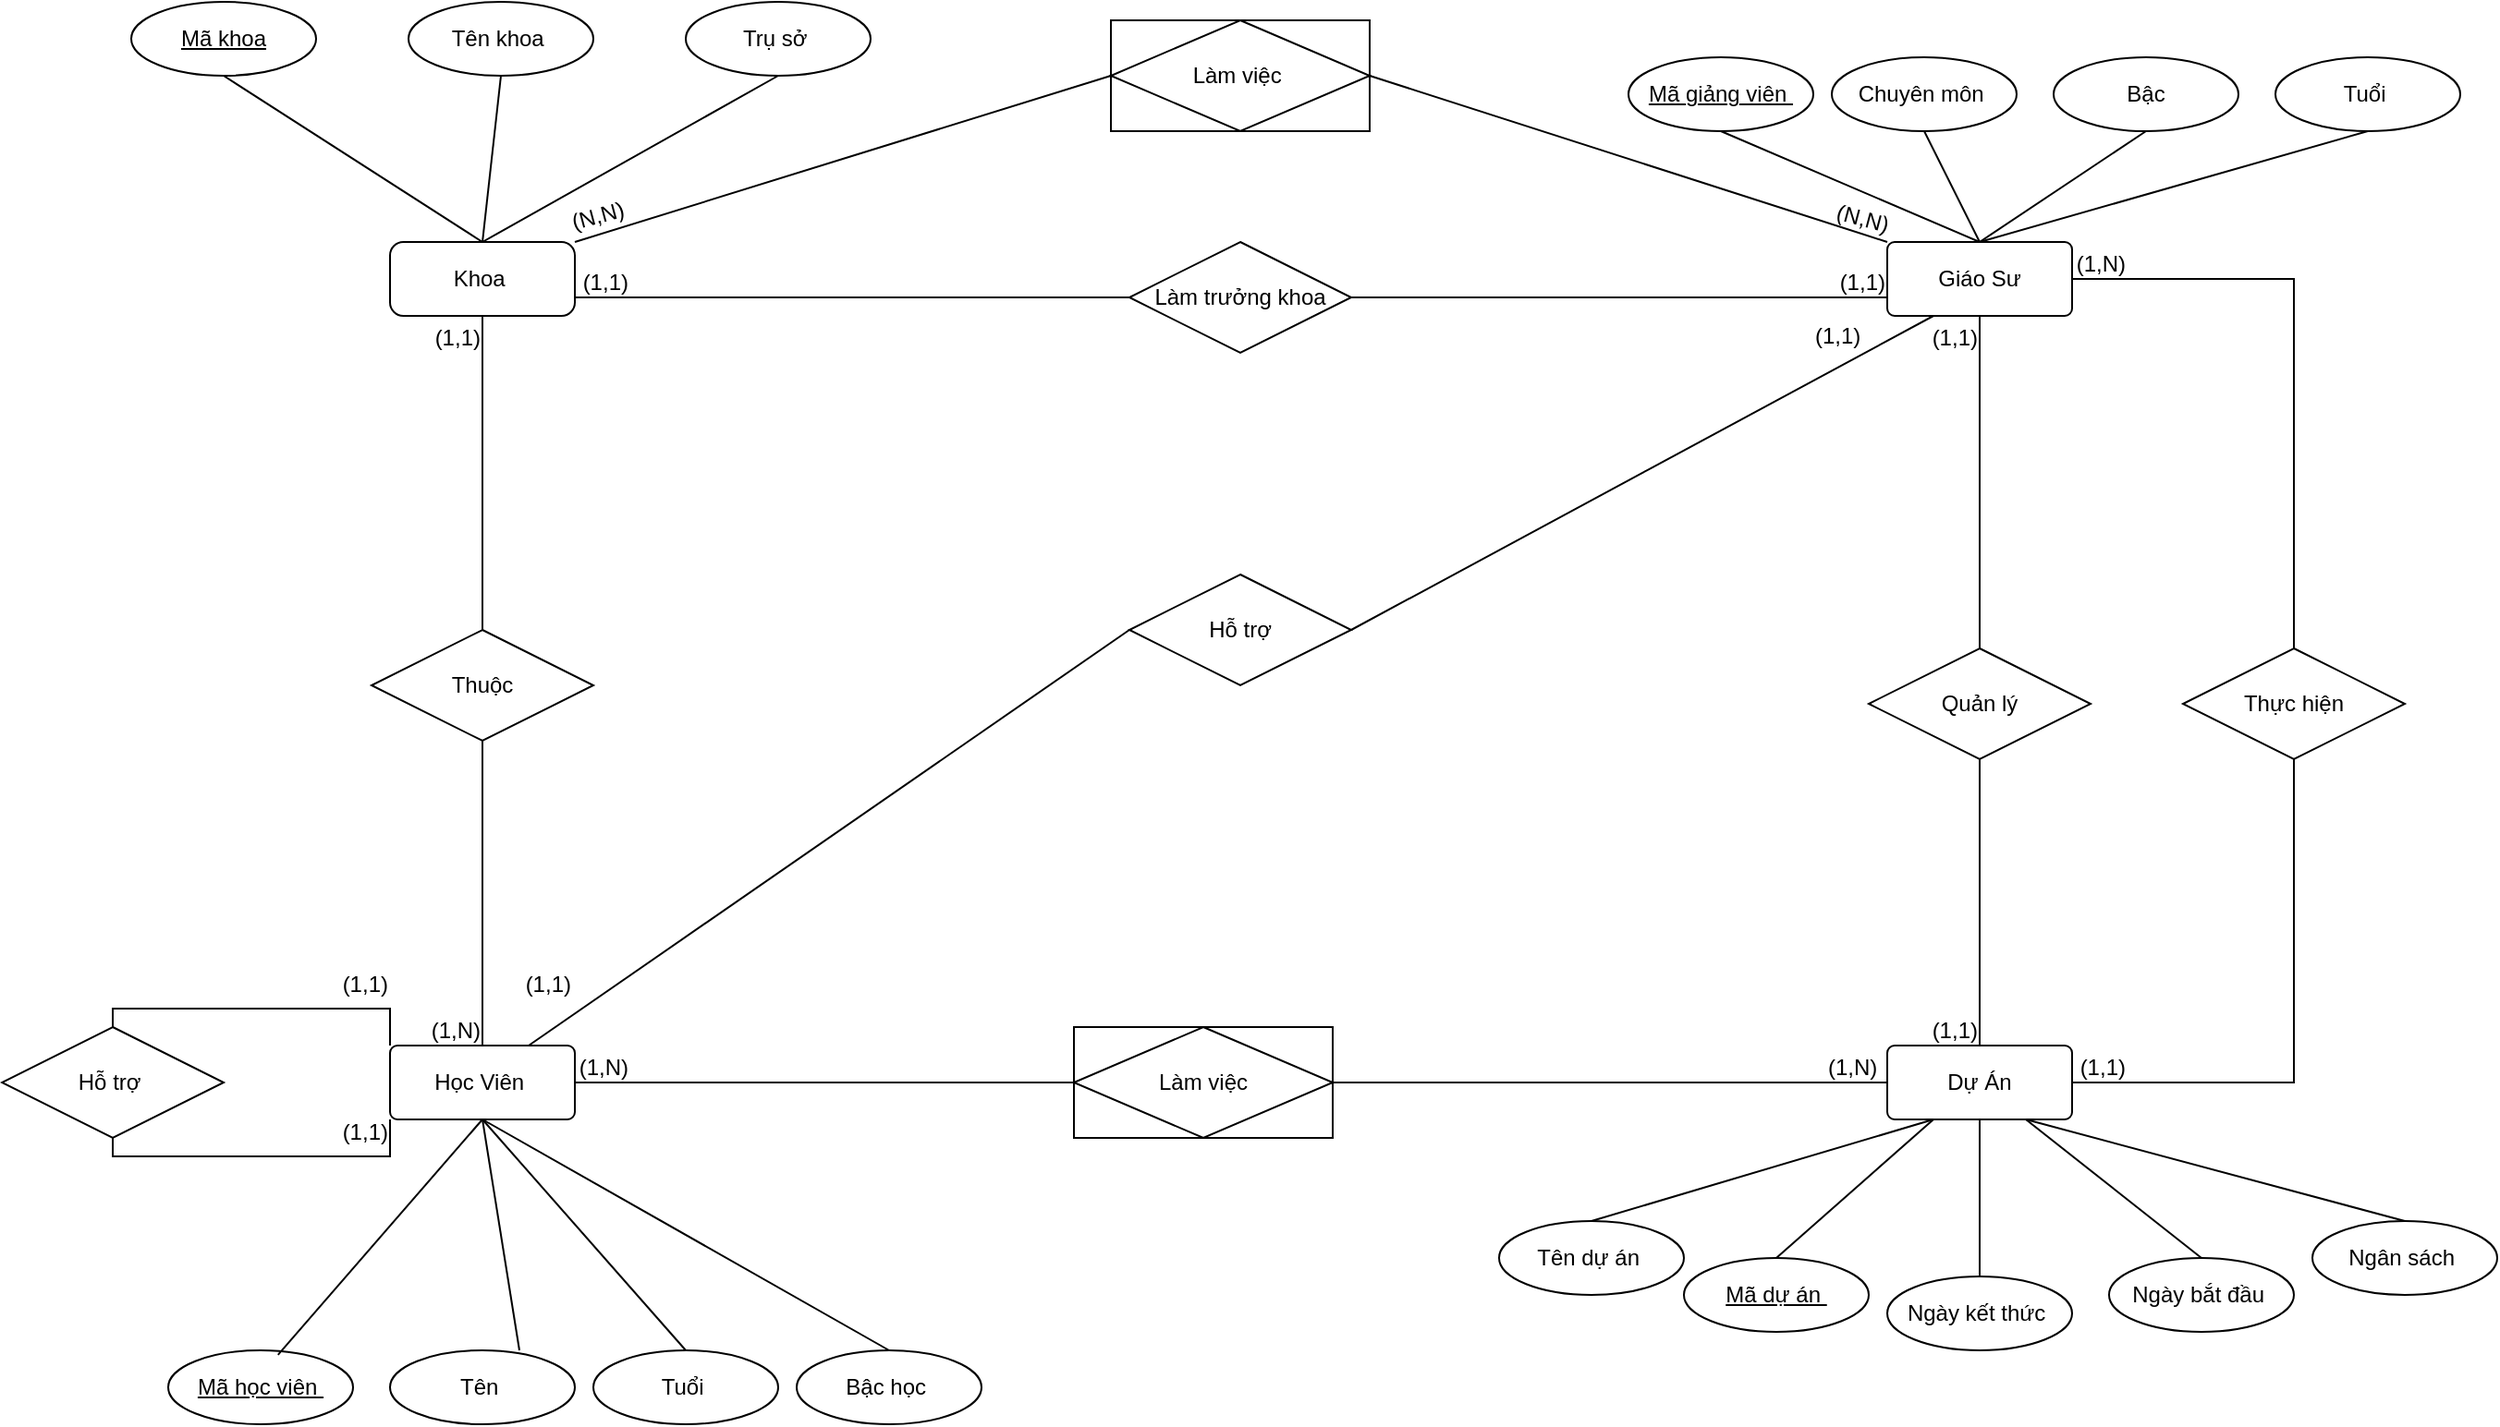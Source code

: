 <mxfile version="26.0.6">
  <diagram name="Trang-1" id="-fGfsdlCkmczdGnpzO3h">
    <mxGraphModel dx="3158" dy="2196" grid="1" gridSize="10" guides="1" tooltips="1" connect="1" arrows="1" fold="1" page="1" pageScale="1" pageWidth="827" pageHeight="1169" math="0" shadow="0">
      <root>
        <mxCell id="0" />
        <mxCell id="1" parent="0" />
        <mxCell id="ubS2rWoc4hu7I1gB1k5Q-1" value="Giáo Sư" style="rounded=1;arcSize=10;whiteSpace=wrap;html=1;align=center;" parent="1" vertex="1">
          <mxGeometry x="630" y="110" width="100" height="40" as="geometry" />
        </mxCell>
        <mxCell id="ubS2rWoc4hu7I1gB1k5Q-2" value="Mã giảng viên&amp;nbsp;" style="ellipse;whiteSpace=wrap;html=1;align=center;fontStyle=4;" parent="1" vertex="1">
          <mxGeometry x="490" y="10" width="100" height="40" as="geometry" />
        </mxCell>
        <mxCell id="ubS2rWoc4hu7I1gB1k5Q-3" value="" style="endArrow=none;html=1;rounded=0;exitX=0.5;exitY=0;exitDx=0;exitDy=0;entryX=0.5;entryY=1;entryDx=0;entryDy=0;" parent="1" source="ubS2rWoc4hu7I1gB1k5Q-1" target="ubS2rWoc4hu7I1gB1k5Q-2" edge="1">
          <mxGeometry relative="1" as="geometry">
            <mxPoint x="270" y="120" as="sourcePoint" />
            <mxPoint x="430" y="120" as="targetPoint" />
          </mxGeometry>
        </mxCell>
        <mxCell id="ubS2rWoc4hu7I1gB1k5Q-4" value="Tuổi&amp;nbsp;" style="ellipse;whiteSpace=wrap;html=1;align=center;" parent="1" vertex="1">
          <mxGeometry x="840" y="10" width="100" height="40" as="geometry" />
        </mxCell>
        <mxCell id="ubS2rWoc4hu7I1gB1k5Q-5" value="Bậc" style="ellipse;whiteSpace=wrap;html=1;align=center;" parent="1" vertex="1">
          <mxGeometry x="720" y="10" width="100" height="40" as="geometry" />
        </mxCell>
        <mxCell id="ubS2rWoc4hu7I1gB1k5Q-6" value="Chuyên môn&amp;nbsp;" style="ellipse;whiteSpace=wrap;html=1;align=center;" parent="1" vertex="1">
          <mxGeometry x="600" y="10" width="100" height="40" as="geometry" />
        </mxCell>
        <mxCell id="ubS2rWoc4hu7I1gB1k5Q-7" value="" style="endArrow=none;html=1;rounded=0;exitX=0.5;exitY=0;exitDx=0;exitDy=0;entryX=0.5;entryY=1;entryDx=0;entryDy=0;" parent="1" source="ubS2rWoc4hu7I1gB1k5Q-1" target="ubS2rWoc4hu7I1gB1k5Q-6" edge="1">
          <mxGeometry relative="1" as="geometry">
            <mxPoint x="105" y="120" as="sourcePoint" />
            <mxPoint x="190" as="targetPoint" />
          </mxGeometry>
        </mxCell>
        <mxCell id="ubS2rWoc4hu7I1gB1k5Q-8" value="" style="endArrow=none;html=1;rounded=0;exitX=0.5;exitY=0;exitDx=0;exitDy=0;entryX=0.5;entryY=1;entryDx=0;entryDy=0;" parent="1" source="ubS2rWoc4hu7I1gB1k5Q-1" target="ubS2rWoc4hu7I1gB1k5Q-4" edge="1">
          <mxGeometry relative="1" as="geometry">
            <mxPoint x="115" y="130" as="sourcePoint" />
            <mxPoint x="200" y="10" as="targetPoint" />
          </mxGeometry>
        </mxCell>
        <mxCell id="ubS2rWoc4hu7I1gB1k5Q-9" value="" style="endArrow=none;html=1;rounded=0;exitX=0.5;exitY=0;exitDx=0;exitDy=0;entryX=0.5;entryY=1;entryDx=0;entryDy=0;" parent="1" source="ubS2rWoc4hu7I1gB1k5Q-1" target="ubS2rWoc4hu7I1gB1k5Q-5" edge="1">
          <mxGeometry relative="1" as="geometry">
            <mxPoint x="125" y="140" as="sourcePoint" />
            <mxPoint x="210" y="20" as="targetPoint" />
          </mxGeometry>
        </mxCell>
        <mxCell id="ubS2rWoc4hu7I1gB1k5Q-11" value="Học Viên&amp;nbsp;" style="rounded=1;arcSize=10;whiteSpace=wrap;html=1;align=center;" parent="1" vertex="1">
          <mxGeometry x="-180" y="545" width="100" height="40" as="geometry" />
        </mxCell>
        <mxCell id="ubS2rWoc4hu7I1gB1k5Q-12" value="Mã học viên&amp;nbsp;" style="ellipse;whiteSpace=wrap;html=1;align=center;fontStyle=4;" parent="1" vertex="1">
          <mxGeometry x="-300" y="710" width="100" height="40" as="geometry" />
        </mxCell>
        <mxCell id="ubS2rWoc4hu7I1gB1k5Q-14" value="Tuổi&amp;nbsp;" style="ellipse;whiteSpace=wrap;html=1;align=center;" parent="1" vertex="1">
          <mxGeometry x="-70" y="710" width="100" height="40" as="geometry" />
        </mxCell>
        <mxCell id="ubS2rWoc4hu7I1gB1k5Q-15" value="Tên&amp;nbsp;" style="ellipse;whiteSpace=wrap;html=1;align=center;" parent="1" vertex="1">
          <mxGeometry x="-180" y="710" width="100" height="40" as="geometry" />
        </mxCell>
        <mxCell id="ubS2rWoc4hu7I1gB1k5Q-17" value="" style="endArrow=none;html=1;rounded=0;exitX=0.594;exitY=0.06;exitDx=0;exitDy=0;entryX=0.5;entryY=1;entryDx=0;entryDy=0;exitPerimeter=0;" parent="1" source="ubS2rWoc4hu7I1gB1k5Q-12" target="ubS2rWoc4hu7I1gB1k5Q-11" edge="1">
          <mxGeometry relative="1" as="geometry">
            <mxPoint x="520" y="120" as="sourcePoint" />
            <mxPoint x="680" y="120" as="targetPoint" />
          </mxGeometry>
        </mxCell>
        <mxCell id="ubS2rWoc4hu7I1gB1k5Q-18" value="" style="endArrow=none;html=1;rounded=0;entryX=0.7;entryY=0;entryDx=0;entryDy=0;exitX=0.5;exitY=1;exitDx=0;exitDy=0;entryPerimeter=0;" parent="1" source="ubS2rWoc4hu7I1gB1k5Q-11" target="ubS2rWoc4hu7I1gB1k5Q-15" edge="1">
          <mxGeometry relative="1" as="geometry">
            <mxPoint x="520" y="120" as="sourcePoint" />
            <mxPoint x="680" y="120" as="targetPoint" />
          </mxGeometry>
        </mxCell>
        <mxCell id="ubS2rWoc4hu7I1gB1k5Q-20" value="" style="endArrow=none;html=1;rounded=0;entryX=0.5;entryY=0;entryDx=0;entryDy=0;exitX=0.5;exitY=1;exitDx=0;exitDy=0;" parent="1" source="ubS2rWoc4hu7I1gB1k5Q-11" target="ubS2rWoc4hu7I1gB1k5Q-14" edge="1">
          <mxGeometry relative="1" as="geometry">
            <mxPoint x="520" y="120" as="sourcePoint" />
            <mxPoint x="680" y="120" as="targetPoint" />
          </mxGeometry>
        </mxCell>
        <mxCell id="ubS2rWoc4hu7I1gB1k5Q-21" value="" style="endArrow=none;html=1;rounded=0;entryX=0.5;entryY=0;entryDx=0;entryDy=0;exitX=0.5;exitY=1;exitDx=0;exitDy=0;" parent="1" source="ubS2rWoc4hu7I1gB1k5Q-11" target="ubS2rWoc4hu7I1gB1k5Q-82" edge="1">
          <mxGeometry relative="1" as="geometry">
            <mxPoint x="660" y="130" as="sourcePoint" />
            <mxPoint x="90" y="720" as="targetPoint" />
          </mxGeometry>
        </mxCell>
        <mxCell id="ubS2rWoc4hu7I1gB1k5Q-22" value="Dự Án" style="rounded=1;arcSize=10;whiteSpace=wrap;html=1;align=center;" parent="1" vertex="1">
          <mxGeometry x="630" y="545" width="100" height="40" as="geometry" />
        </mxCell>
        <mxCell id="ubS2rWoc4hu7I1gB1k5Q-23" value="Mã dự án&amp;nbsp;" style="ellipse;whiteSpace=wrap;html=1;align=center;fontStyle=4;" parent="1" vertex="1">
          <mxGeometry x="520" y="660" width="100" height="40" as="geometry" />
        </mxCell>
        <mxCell id="ubS2rWoc4hu7I1gB1k5Q-24" value="Ngày kết thức&amp;nbsp;" style="ellipse;whiteSpace=wrap;html=1;align=center;" parent="1" vertex="1">
          <mxGeometry x="630" y="670" width="100" height="40" as="geometry" />
        </mxCell>
        <mxCell id="ubS2rWoc4hu7I1gB1k5Q-25" value="Ngày bắt đầu&amp;nbsp;" style="ellipse;whiteSpace=wrap;html=1;align=center;" parent="1" vertex="1">
          <mxGeometry x="750" y="660" width="100" height="40" as="geometry" />
        </mxCell>
        <mxCell id="ubS2rWoc4hu7I1gB1k5Q-26" value="Tên dự án&amp;nbsp;" style="ellipse;whiteSpace=wrap;html=1;align=center;" parent="1" vertex="1">
          <mxGeometry x="420" y="640" width="100" height="40" as="geometry" />
        </mxCell>
        <mxCell id="ubS2rWoc4hu7I1gB1k5Q-27" value="Ngân sách&amp;nbsp;" style="ellipse;whiteSpace=wrap;html=1;align=center;" parent="1" vertex="1">
          <mxGeometry x="860" y="640" width="100" height="40" as="geometry" />
        </mxCell>
        <mxCell id="ubS2rWoc4hu7I1gB1k5Q-28" value="" style="endArrow=none;html=1;rounded=0;exitX=0.5;exitY=0;exitDx=0;exitDy=0;entryX=0.25;entryY=1;entryDx=0;entryDy=0;" parent="1" source="ubS2rWoc4hu7I1gB1k5Q-26" target="ubS2rWoc4hu7I1gB1k5Q-22" edge="1">
          <mxGeometry relative="1" as="geometry">
            <mxPoint x="520" y="460" as="sourcePoint" />
            <mxPoint x="680" y="460" as="targetPoint" />
          </mxGeometry>
        </mxCell>
        <mxCell id="ubS2rWoc4hu7I1gB1k5Q-29" value="" style="endArrow=none;html=1;rounded=0;exitX=0.75;exitY=1;exitDx=0;exitDy=0;entryX=0.5;entryY=0;entryDx=0;entryDy=0;" parent="1" source="ubS2rWoc4hu7I1gB1k5Q-22" target="ubS2rWoc4hu7I1gB1k5Q-27" edge="1">
          <mxGeometry relative="1" as="geometry">
            <mxPoint x="520" y="460" as="sourcePoint" />
            <mxPoint x="680" y="460" as="targetPoint" />
          </mxGeometry>
        </mxCell>
        <mxCell id="ubS2rWoc4hu7I1gB1k5Q-30" value="" style="endArrow=none;html=1;rounded=0;exitX=0.75;exitY=1;exitDx=0;exitDy=0;entryX=0.5;entryY=0;entryDx=0;entryDy=0;" parent="1" source="ubS2rWoc4hu7I1gB1k5Q-22" target="ubS2rWoc4hu7I1gB1k5Q-25" edge="1">
          <mxGeometry relative="1" as="geometry">
            <mxPoint x="700" y="440" as="sourcePoint" />
            <mxPoint x="860" y="440" as="targetPoint" />
          </mxGeometry>
        </mxCell>
        <mxCell id="ubS2rWoc4hu7I1gB1k5Q-31" value="" style="endArrow=none;html=1;rounded=0;exitX=0.25;exitY=1;exitDx=0;exitDy=0;entryX=0.5;entryY=0;entryDx=0;entryDy=0;" parent="1" source="ubS2rWoc4hu7I1gB1k5Q-22" target="ubS2rWoc4hu7I1gB1k5Q-23" edge="1">
          <mxGeometry relative="1" as="geometry">
            <mxPoint x="667" y="400" as="sourcePoint" />
            <mxPoint x="827" y="400" as="targetPoint" />
          </mxGeometry>
        </mxCell>
        <mxCell id="ubS2rWoc4hu7I1gB1k5Q-32" value="" style="endArrow=none;html=1;rounded=0;entryX=0.5;entryY=0;entryDx=0;entryDy=0;exitX=0.5;exitY=1;exitDx=0;exitDy=0;" parent="1" source="ubS2rWoc4hu7I1gB1k5Q-22" target="ubS2rWoc4hu7I1gB1k5Q-24" edge="1">
          <mxGeometry relative="1" as="geometry">
            <mxPoint x="520" y="460" as="sourcePoint" />
            <mxPoint x="680" y="460" as="targetPoint" />
          </mxGeometry>
        </mxCell>
        <mxCell id="ubS2rWoc4hu7I1gB1k5Q-33" value="Khoa&amp;nbsp;" style="rounded=1;arcSize=18;whiteSpace=wrap;html=1;align=center;" parent="1" vertex="1">
          <mxGeometry x="-180" y="110" width="100" height="40" as="geometry" />
        </mxCell>
        <mxCell id="ubS2rWoc4hu7I1gB1k5Q-34" value="Mã khoa" style="ellipse;whiteSpace=wrap;html=1;align=center;fontStyle=4;" parent="1" vertex="1">
          <mxGeometry x="-320" y="-20" width="100" height="40" as="geometry" />
        </mxCell>
        <mxCell id="ubS2rWoc4hu7I1gB1k5Q-35" value="Trụ sở&amp;nbsp;" style="ellipse;whiteSpace=wrap;html=1;align=center;" parent="1" vertex="1">
          <mxGeometry x="-20" y="-20" width="100" height="40" as="geometry" />
        </mxCell>
        <mxCell id="ubS2rWoc4hu7I1gB1k5Q-36" value="Tên khoa&amp;nbsp;" style="ellipse;whiteSpace=wrap;html=1;align=center;" parent="1" vertex="1">
          <mxGeometry x="-170" y="-20" width="100" height="40" as="geometry" />
        </mxCell>
        <mxCell id="ubS2rWoc4hu7I1gB1k5Q-37" value="" style="endArrow=none;html=1;rounded=0;exitX=0.5;exitY=0;exitDx=0;exitDy=0;entryX=0.5;entryY=1;entryDx=0;entryDy=0;" parent="1" source="ubS2rWoc4hu7I1gB1k5Q-33" target="ubS2rWoc4hu7I1gB1k5Q-34" edge="1">
          <mxGeometry relative="1" as="geometry">
            <mxPoint x="220" y="460" as="sourcePoint" />
            <mxPoint x="380" y="460" as="targetPoint" />
          </mxGeometry>
        </mxCell>
        <mxCell id="ubS2rWoc4hu7I1gB1k5Q-38" value="" style="endArrow=none;html=1;rounded=0;exitX=0.5;exitY=0;exitDx=0;exitDy=0;entryX=0.5;entryY=1;entryDx=0;entryDy=0;" parent="1" source="ubS2rWoc4hu7I1gB1k5Q-33" target="ubS2rWoc4hu7I1gB1k5Q-36" edge="1">
          <mxGeometry relative="1" as="geometry">
            <mxPoint x="130" y="460" as="sourcePoint" />
            <mxPoint x="290" y="460" as="targetPoint" />
          </mxGeometry>
        </mxCell>
        <mxCell id="ubS2rWoc4hu7I1gB1k5Q-41" value="" style="endArrow=none;html=1;rounded=0;entryX=0.5;entryY=1;entryDx=0;entryDy=0;exitX=0.5;exitY=0;exitDx=0;exitDy=0;" parent="1" source="ubS2rWoc4hu7I1gB1k5Q-33" target="ubS2rWoc4hu7I1gB1k5Q-35" edge="1">
          <mxGeometry relative="1" as="geometry">
            <mxPoint x="75" y="120" as="sourcePoint" />
            <mxPoint x="290" y="460" as="targetPoint" />
          </mxGeometry>
        </mxCell>
        <mxCell id="ubS2rWoc4hu7I1gB1k5Q-82" value="Bậc học&amp;nbsp;" style="ellipse;whiteSpace=wrap;html=1;align=center;" parent="1" vertex="1">
          <mxGeometry x="40" y="710" width="100" height="40" as="geometry" />
        </mxCell>
        <mxCell id="zHnNhx7AncwsfUZU7V_g-3" value="" style="endArrow=none;html=1;rounded=0;entryX=0.5;entryY=1;entryDx=0;entryDy=0;exitX=0.5;exitY=0;exitDx=0;exitDy=0;" edge="1" parent="1" source="zHnNhx7AncwsfUZU7V_g-5" target="ubS2rWoc4hu7I1gB1k5Q-1">
          <mxGeometry relative="1" as="geometry">
            <mxPoint x="590" y="340" as="sourcePoint" />
            <mxPoint x="750" y="340" as="targetPoint" />
          </mxGeometry>
        </mxCell>
        <mxCell id="zHnNhx7AncwsfUZU7V_g-4" value="(1,1)" style="resizable=0;html=1;whiteSpace=wrap;align=right;verticalAlign=bottom;" connectable="0" vertex="1" parent="zHnNhx7AncwsfUZU7V_g-3">
          <mxGeometry x="1" relative="1" as="geometry">
            <mxPoint y="20" as="offset" />
          </mxGeometry>
        </mxCell>
        <mxCell id="zHnNhx7AncwsfUZU7V_g-5" value="Quản lý" style="shape=rhombus;perimeter=rhombusPerimeter;whiteSpace=wrap;html=1;align=center;" vertex="1" parent="1">
          <mxGeometry x="620" y="330" width="120" height="60" as="geometry" />
        </mxCell>
        <mxCell id="zHnNhx7AncwsfUZU7V_g-6" value="" style="endArrow=none;html=1;rounded=0;entryX=0.5;entryY=0;entryDx=0;entryDy=0;exitX=0.5;exitY=1;exitDx=0;exitDy=0;" edge="1" parent="1" source="zHnNhx7AncwsfUZU7V_g-5" target="ubS2rWoc4hu7I1gB1k5Q-22">
          <mxGeometry relative="1" as="geometry">
            <mxPoint x="590" y="340" as="sourcePoint" />
            <mxPoint x="750" y="340" as="targetPoint" />
          </mxGeometry>
        </mxCell>
        <mxCell id="zHnNhx7AncwsfUZU7V_g-7" value="(1,1)" style="resizable=0;html=1;whiteSpace=wrap;align=right;verticalAlign=bottom;" connectable="0" vertex="1" parent="zHnNhx7AncwsfUZU7V_g-6">
          <mxGeometry x="1" relative="1" as="geometry" />
        </mxCell>
        <mxCell id="zHnNhx7AncwsfUZU7V_g-8" value="Thực hiện" style="shape=rhombus;perimeter=rhombusPerimeter;whiteSpace=wrap;html=1;align=center;" vertex="1" parent="1">
          <mxGeometry x="790" y="330" width="120" height="60" as="geometry" />
        </mxCell>
        <mxCell id="zHnNhx7AncwsfUZU7V_g-9" value="" style="endArrow=none;html=1;rounded=0;entryX=1;entryY=0.5;entryDx=0;entryDy=0;exitX=0.5;exitY=1;exitDx=0;exitDy=0;edgeStyle=orthogonalEdgeStyle;" edge="1" parent="1" source="zHnNhx7AncwsfUZU7V_g-8" target="ubS2rWoc4hu7I1gB1k5Q-22">
          <mxGeometry relative="1" as="geometry">
            <mxPoint x="640" y="400" as="sourcePoint" />
            <mxPoint x="780" y="240" as="targetPoint" />
          </mxGeometry>
        </mxCell>
        <mxCell id="zHnNhx7AncwsfUZU7V_g-10" value="(1,1)" style="resizable=0;html=1;whiteSpace=wrap;align=right;verticalAlign=bottom;" connectable="0" vertex="1" parent="zHnNhx7AncwsfUZU7V_g-9">
          <mxGeometry x="1" relative="1" as="geometry">
            <mxPoint x="30" as="offset" />
          </mxGeometry>
        </mxCell>
        <mxCell id="zHnNhx7AncwsfUZU7V_g-11" value="" style="endArrow=none;html=1;rounded=0;entryX=1;entryY=0.5;entryDx=0;entryDy=0;edgeStyle=orthogonalEdgeStyle;exitX=0.5;exitY=0;exitDx=0;exitDy=0;" edge="1" parent="1" source="zHnNhx7AncwsfUZU7V_g-8" target="ubS2rWoc4hu7I1gB1k5Q-1">
          <mxGeometry relative="1" as="geometry">
            <mxPoint x="850" y="320" as="sourcePoint" />
            <mxPoint x="800" y="210" as="targetPoint" />
          </mxGeometry>
        </mxCell>
        <mxCell id="zHnNhx7AncwsfUZU7V_g-12" value="(1,N)" style="resizable=0;html=1;whiteSpace=wrap;align=right;verticalAlign=bottom;" connectable="0" vertex="1" parent="zHnNhx7AncwsfUZU7V_g-11">
          <mxGeometry x="1" relative="1" as="geometry">
            <mxPoint x="30" as="offset" />
          </mxGeometry>
        </mxCell>
        <mxCell id="zHnNhx7AncwsfUZU7V_g-14" value="" style="endArrow=none;html=1;rounded=0;entryX=0;entryY=0.5;entryDx=0;entryDy=0;exitX=1;exitY=0.5;exitDx=0;exitDy=0;" edge="1" parent="1" source="zHnNhx7AncwsfUZU7V_g-46" target="ubS2rWoc4hu7I1gB1k5Q-22">
          <mxGeometry relative="1" as="geometry">
            <mxPoint x="340" y="565" as="sourcePoint" />
            <mxPoint x="290" y="360" as="targetPoint" />
          </mxGeometry>
        </mxCell>
        <mxCell id="zHnNhx7AncwsfUZU7V_g-15" value="(1,N)&amp;nbsp;" style="resizable=0;html=1;whiteSpace=wrap;align=right;verticalAlign=bottom;" connectable="0" vertex="1" parent="zHnNhx7AncwsfUZU7V_g-14">
          <mxGeometry x="1" relative="1" as="geometry">
            <mxPoint x="-1" as="offset" />
          </mxGeometry>
        </mxCell>
        <mxCell id="zHnNhx7AncwsfUZU7V_g-16" value="" style="endArrow=none;html=1;rounded=0;entryX=1;entryY=0.5;entryDx=0;entryDy=0;exitX=0;exitY=0.5;exitDx=0;exitDy=0;" edge="1" parent="1" source="zHnNhx7AncwsfUZU7V_g-46" target="ubS2rWoc4hu7I1gB1k5Q-11">
          <mxGeometry relative="1" as="geometry">
            <mxPoint x="220.0" y="565" as="sourcePoint" />
            <mxPoint x="290" y="360" as="targetPoint" />
          </mxGeometry>
        </mxCell>
        <mxCell id="zHnNhx7AncwsfUZU7V_g-17" value="(1,N)" style="resizable=0;html=1;whiteSpace=wrap;align=right;verticalAlign=bottom;" connectable="0" vertex="1" parent="zHnNhx7AncwsfUZU7V_g-16">
          <mxGeometry x="1" relative="1" as="geometry">
            <mxPoint x="30" as="offset" />
          </mxGeometry>
        </mxCell>
        <mxCell id="zHnNhx7AncwsfUZU7V_g-18" value="Hỗ trợ" style="shape=rhombus;perimeter=rhombusPerimeter;whiteSpace=wrap;html=1;align=center;" vertex="1" parent="1">
          <mxGeometry x="220" y="290" width="120" height="60" as="geometry" />
        </mxCell>
        <mxCell id="zHnNhx7AncwsfUZU7V_g-19" value="" style="endArrow=none;html=1;rounded=0;entryX=0.75;entryY=0;entryDx=0;entryDy=0;exitX=0;exitY=0.5;exitDx=0;exitDy=0;" edge="1" parent="1" source="zHnNhx7AncwsfUZU7V_g-18" target="ubS2rWoc4hu7I1gB1k5Q-11">
          <mxGeometry relative="1" as="geometry">
            <mxPoint x="130" y="350" as="sourcePoint" />
            <mxPoint x="290" y="350" as="targetPoint" />
          </mxGeometry>
        </mxCell>
        <mxCell id="zHnNhx7AncwsfUZU7V_g-20" value="(1,1)" style="resizable=0;html=1;whiteSpace=wrap;align=right;verticalAlign=bottom;" connectable="0" vertex="1" parent="zHnNhx7AncwsfUZU7V_g-19">
          <mxGeometry x="1" relative="1" as="geometry">
            <mxPoint x="25" y="-25" as="offset" />
          </mxGeometry>
        </mxCell>
        <mxCell id="zHnNhx7AncwsfUZU7V_g-21" value="" style="endArrow=none;html=1;rounded=0;entryX=0.25;entryY=1;entryDx=0;entryDy=0;exitX=1;exitY=0.5;exitDx=0;exitDy=0;" edge="1" parent="1" source="zHnNhx7AncwsfUZU7V_g-18" target="ubS2rWoc4hu7I1gB1k5Q-1">
          <mxGeometry relative="1" as="geometry">
            <mxPoint x="130" y="350" as="sourcePoint" />
            <mxPoint x="290" y="350" as="targetPoint" />
          </mxGeometry>
        </mxCell>
        <mxCell id="zHnNhx7AncwsfUZU7V_g-22" value="(1,1)&amp;nbsp;" style="resizable=0;html=1;whiteSpace=wrap;align=right;verticalAlign=bottom;" connectable="0" vertex="1" parent="zHnNhx7AncwsfUZU7V_g-21">
          <mxGeometry x="1" relative="1" as="geometry">
            <mxPoint x="-35" y="20" as="offset" />
          </mxGeometry>
        </mxCell>
        <mxCell id="zHnNhx7AncwsfUZU7V_g-23" value="Làm trưởng khoa" style="shape=rhombus;perimeter=rhombusPerimeter;whiteSpace=wrap;html=1;align=center;" vertex="1" parent="1">
          <mxGeometry x="220" y="110" width="120" height="60" as="geometry" />
        </mxCell>
        <mxCell id="zHnNhx7AncwsfUZU7V_g-24" value="" style="endArrow=none;html=1;rounded=0;entryX=1;entryY=0.75;entryDx=0;entryDy=0;exitX=0;exitY=0.5;exitDx=0;exitDy=0;entryPerimeter=0;" edge="1" parent="1" source="zHnNhx7AncwsfUZU7V_g-23" target="ubS2rWoc4hu7I1gB1k5Q-33">
          <mxGeometry relative="1" as="geometry">
            <mxPoint x="170" y="100" as="sourcePoint" />
            <mxPoint x="330" y="100" as="targetPoint" />
          </mxGeometry>
        </mxCell>
        <mxCell id="zHnNhx7AncwsfUZU7V_g-25" value="(1,1)" style="resizable=0;html=1;whiteSpace=wrap;align=right;verticalAlign=bottom;" connectable="0" vertex="1" parent="zHnNhx7AncwsfUZU7V_g-24">
          <mxGeometry x="1" relative="1" as="geometry">
            <mxPoint x="30" as="offset" />
          </mxGeometry>
        </mxCell>
        <mxCell id="zHnNhx7AncwsfUZU7V_g-26" value="" style="endArrow=none;html=1;rounded=0;entryX=0;entryY=0.75;entryDx=0;entryDy=0;exitX=1;exitY=0.5;exitDx=0;exitDy=0;" edge="1" parent="1" source="zHnNhx7AncwsfUZU7V_g-23" target="ubS2rWoc4hu7I1gB1k5Q-1">
          <mxGeometry relative="1" as="geometry">
            <mxPoint x="120" y="100" as="sourcePoint" />
            <mxPoint x="280" y="100" as="targetPoint" />
          </mxGeometry>
        </mxCell>
        <mxCell id="zHnNhx7AncwsfUZU7V_g-27" value="(1,1)" style="resizable=0;html=1;whiteSpace=wrap;align=right;verticalAlign=bottom;" connectable="0" vertex="1" parent="zHnNhx7AncwsfUZU7V_g-26">
          <mxGeometry x="1" relative="1" as="geometry">
            <mxPoint as="offset" />
          </mxGeometry>
        </mxCell>
        <mxCell id="zHnNhx7AncwsfUZU7V_g-30" value="Làm việc&amp;nbsp;" style="shape=associativeEntity;whiteSpace=wrap;html=1;align=center;" vertex="1" parent="1">
          <mxGeometry x="210" y="-10" width="140" height="60" as="geometry" />
        </mxCell>
        <mxCell id="zHnNhx7AncwsfUZU7V_g-31" value="" style="endArrow=none;html=1;rounded=0;entryX=1;entryY=0;entryDx=0;entryDy=0;exitX=0;exitY=0.5;exitDx=0;exitDy=0;" edge="1" parent="1" source="zHnNhx7AncwsfUZU7V_g-30" target="ubS2rWoc4hu7I1gB1k5Q-33">
          <mxGeometry relative="1" as="geometry">
            <mxPoint x="80" y="220" as="sourcePoint" />
            <mxPoint x="240" y="220" as="targetPoint" />
          </mxGeometry>
        </mxCell>
        <mxCell id="zHnNhx7AncwsfUZU7V_g-32" value="(N,N)" style="resizable=0;html=1;whiteSpace=wrap;align=right;verticalAlign=bottom;rotation=-15;" connectable="0" vertex="1" parent="zHnNhx7AncwsfUZU7V_g-31">
          <mxGeometry x="1" relative="1" as="geometry">
            <mxPoint x="30" y="-10" as="offset" />
          </mxGeometry>
        </mxCell>
        <mxCell id="zHnNhx7AncwsfUZU7V_g-33" value="" style="endArrow=none;html=1;rounded=0;entryX=0;entryY=0;entryDx=0;entryDy=0;exitX=1;exitY=0.5;exitDx=0;exitDy=0;" edge="1" parent="1" source="zHnNhx7AncwsfUZU7V_g-30" target="ubS2rWoc4hu7I1gB1k5Q-1">
          <mxGeometry relative="1" as="geometry">
            <mxPoint x="80" y="220" as="sourcePoint" />
            <mxPoint x="240" y="220" as="targetPoint" />
          </mxGeometry>
        </mxCell>
        <mxCell id="zHnNhx7AncwsfUZU7V_g-34" value="(N,N)" style="resizable=0;html=1;whiteSpace=wrap;align=right;verticalAlign=bottom;rotation=15;" connectable="0" vertex="1" parent="zHnNhx7AncwsfUZU7V_g-33">
          <mxGeometry x="1" relative="1" as="geometry" />
        </mxCell>
        <mxCell id="zHnNhx7AncwsfUZU7V_g-35" value="Thuộc" style="shape=rhombus;perimeter=rhombusPerimeter;whiteSpace=wrap;html=1;align=center;" vertex="1" parent="1">
          <mxGeometry x="-190" y="320" width="120" height="60" as="geometry" />
        </mxCell>
        <mxCell id="zHnNhx7AncwsfUZU7V_g-36" value="Hỗ trợ&amp;nbsp;" style="shape=rhombus;perimeter=rhombusPerimeter;whiteSpace=wrap;html=1;align=center;" vertex="1" parent="1">
          <mxGeometry x="-390" y="535" width="120" height="60" as="geometry" />
        </mxCell>
        <mxCell id="zHnNhx7AncwsfUZU7V_g-37" value="" style="endArrow=none;html=1;rounded=0;entryX=0;entryY=1;entryDx=0;entryDy=0;exitX=0.5;exitY=1;exitDx=0;exitDy=0;edgeStyle=orthogonalEdgeStyle;" edge="1" parent="1" source="zHnNhx7AncwsfUZU7V_g-36" target="ubS2rWoc4hu7I1gB1k5Q-11">
          <mxGeometry relative="1" as="geometry">
            <mxPoint x="-310" y="370" as="sourcePoint" />
            <mxPoint x="-150" y="370" as="targetPoint" />
          </mxGeometry>
        </mxCell>
        <mxCell id="zHnNhx7AncwsfUZU7V_g-38" value="(1,1)" style="resizable=0;html=1;whiteSpace=wrap;align=right;verticalAlign=bottom;" connectable="0" vertex="1" parent="zHnNhx7AncwsfUZU7V_g-37">
          <mxGeometry x="1" relative="1" as="geometry">
            <mxPoint y="15" as="offset" />
          </mxGeometry>
        </mxCell>
        <mxCell id="zHnNhx7AncwsfUZU7V_g-39" value="" style="endArrow=none;html=1;rounded=0;entryX=0;entryY=0;entryDx=0;entryDy=0;exitX=0.5;exitY=0;exitDx=0;exitDy=0;edgeStyle=orthogonalEdgeStyle;" edge="1" parent="1" source="zHnNhx7AncwsfUZU7V_g-36" target="ubS2rWoc4hu7I1gB1k5Q-11">
          <mxGeometry relative="1" as="geometry">
            <mxPoint x="-310" y="370" as="sourcePoint" />
            <mxPoint x="-150" y="370" as="targetPoint" />
          </mxGeometry>
        </mxCell>
        <mxCell id="zHnNhx7AncwsfUZU7V_g-40" value="(1,1)" style="resizable=0;html=1;whiteSpace=wrap;align=right;verticalAlign=bottom;" connectable="0" vertex="1" parent="zHnNhx7AncwsfUZU7V_g-39">
          <mxGeometry x="1" relative="1" as="geometry">
            <mxPoint y="-25" as="offset" />
          </mxGeometry>
        </mxCell>
        <mxCell id="zHnNhx7AncwsfUZU7V_g-41" value="" style="endArrow=none;html=1;rounded=0;entryX=0.5;entryY=1;entryDx=0;entryDy=0;exitX=0.5;exitY=0;exitDx=0;exitDy=0;" edge="1" parent="1" source="zHnNhx7AncwsfUZU7V_g-35" target="ubS2rWoc4hu7I1gB1k5Q-33">
          <mxGeometry relative="1" as="geometry">
            <mxPoint x="-310" y="370" as="sourcePoint" />
            <mxPoint x="-150" y="370" as="targetPoint" />
          </mxGeometry>
        </mxCell>
        <mxCell id="zHnNhx7AncwsfUZU7V_g-42" value="(1,1)" style="resizable=0;html=1;whiteSpace=wrap;align=right;verticalAlign=bottom;" connectable="0" vertex="1" parent="zHnNhx7AncwsfUZU7V_g-41">
          <mxGeometry x="1" relative="1" as="geometry">
            <mxPoint y="20" as="offset" />
          </mxGeometry>
        </mxCell>
        <mxCell id="zHnNhx7AncwsfUZU7V_g-43" value="" style="endArrow=none;html=1;rounded=0;entryX=0.5;entryY=0;entryDx=0;entryDy=0;exitX=0.5;exitY=1;exitDx=0;exitDy=0;" edge="1" parent="1" source="zHnNhx7AncwsfUZU7V_g-35" target="ubS2rWoc4hu7I1gB1k5Q-11">
          <mxGeometry relative="1" as="geometry">
            <mxPoint x="-310" y="370" as="sourcePoint" />
            <mxPoint x="-150" y="370" as="targetPoint" />
          </mxGeometry>
        </mxCell>
        <mxCell id="zHnNhx7AncwsfUZU7V_g-44" value="(1,N)" style="resizable=0;html=1;whiteSpace=wrap;align=right;verticalAlign=bottom;" connectable="0" vertex="1" parent="zHnNhx7AncwsfUZU7V_g-43">
          <mxGeometry x="1" relative="1" as="geometry" />
        </mxCell>
        <mxCell id="zHnNhx7AncwsfUZU7V_g-46" value="Làm việc" style="shape=associativeEntity;whiteSpace=wrap;html=1;align=center;" vertex="1" parent="1">
          <mxGeometry x="190" y="535" width="140" height="60" as="geometry" />
        </mxCell>
      </root>
    </mxGraphModel>
  </diagram>
</mxfile>
